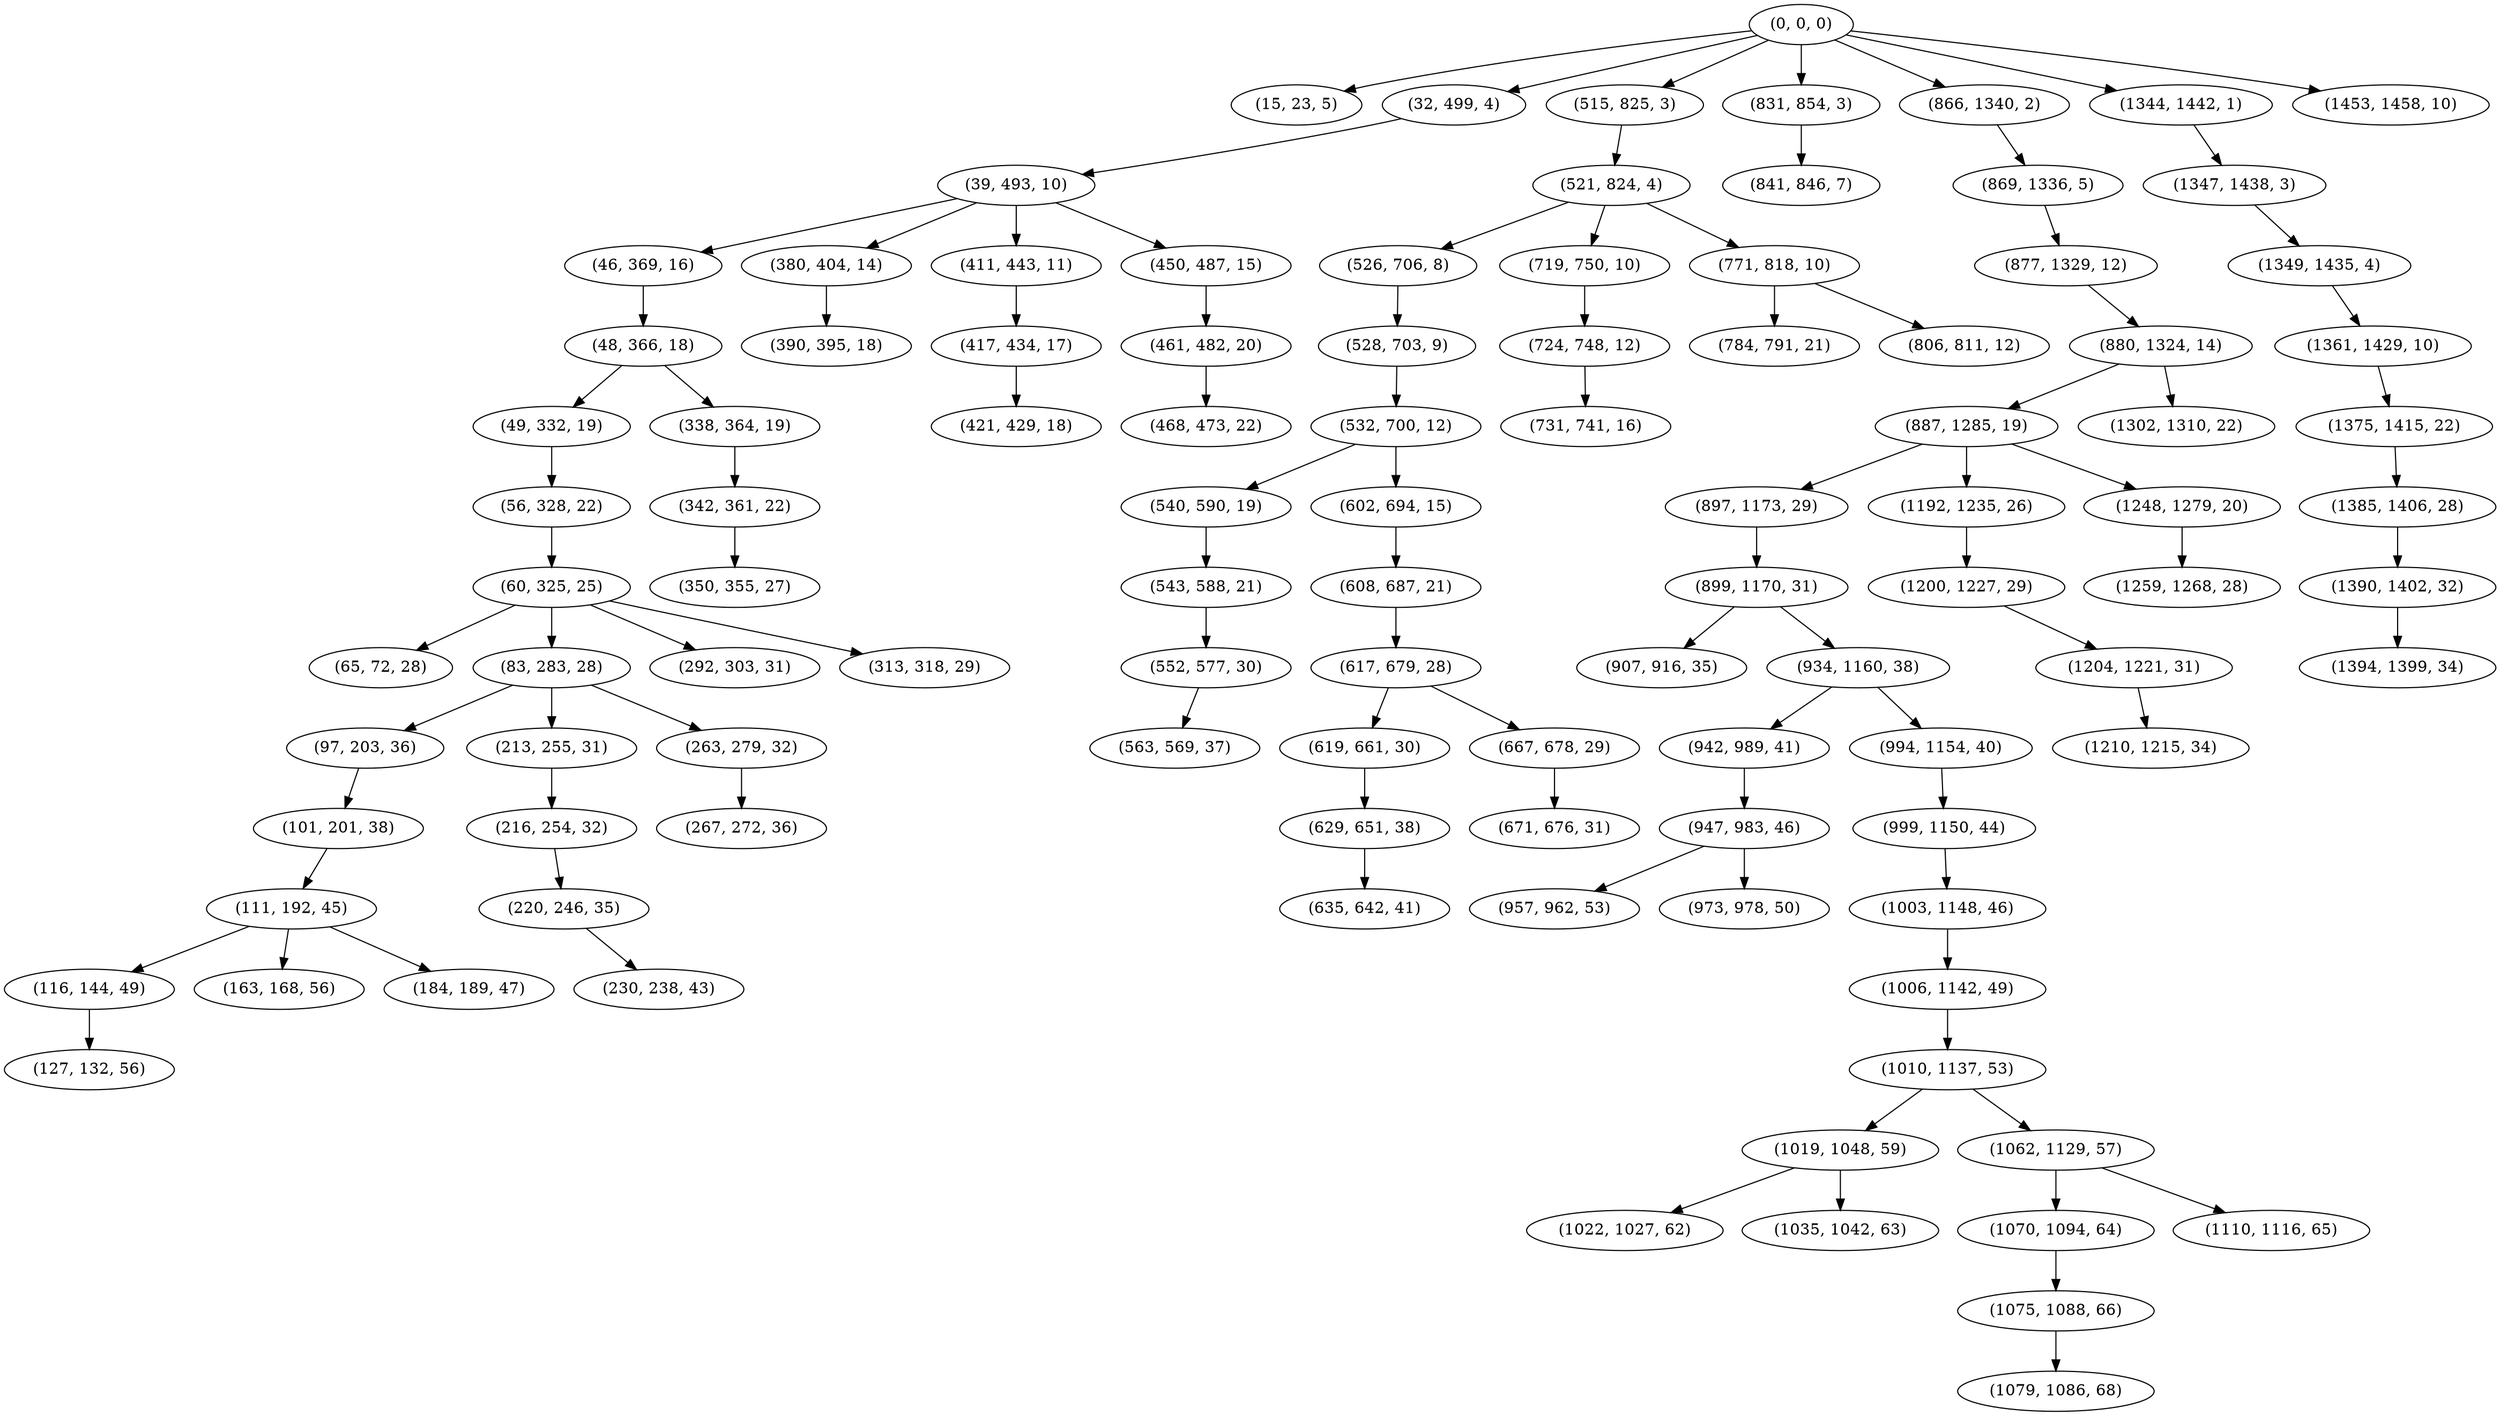 digraph tree {
    "(0, 0, 0)";
    "(15, 23, 5)";
    "(32, 499, 4)";
    "(39, 493, 10)";
    "(46, 369, 16)";
    "(48, 366, 18)";
    "(49, 332, 19)";
    "(56, 328, 22)";
    "(60, 325, 25)";
    "(65, 72, 28)";
    "(83, 283, 28)";
    "(97, 203, 36)";
    "(101, 201, 38)";
    "(111, 192, 45)";
    "(116, 144, 49)";
    "(127, 132, 56)";
    "(163, 168, 56)";
    "(184, 189, 47)";
    "(213, 255, 31)";
    "(216, 254, 32)";
    "(220, 246, 35)";
    "(230, 238, 43)";
    "(263, 279, 32)";
    "(267, 272, 36)";
    "(292, 303, 31)";
    "(313, 318, 29)";
    "(338, 364, 19)";
    "(342, 361, 22)";
    "(350, 355, 27)";
    "(380, 404, 14)";
    "(390, 395, 18)";
    "(411, 443, 11)";
    "(417, 434, 17)";
    "(421, 429, 18)";
    "(450, 487, 15)";
    "(461, 482, 20)";
    "(468, 473, 22)";
    "(515, 825, 3)";
    "(521, 824, 4)";
    "(526, 706, 8)";
    "(528, 703, 9)";
    "(532, 700, 12)";
    "(540, 590, 19)";
    "(543, 588, 21)";
    "(552, 577, 30)";
    "(563, 569, 37)";
    "(602, 694, 15)";
    "(608, 687, 21)";
    "(617, 679, 28)";
    "(619, 661, 30)";
    "(629, 651, 38)";
    "(635, 642, 41)";
    "(667, 678, 29)";
    "(671, 676, 31)";
    "(719, 750, 10)";
    "(724, 748, 12)";
    "(731, 741, 16)";
    "(771, 818, 10)";
    "(784, 791, 21)";
    "(806, 811, 12)";
    "(831, 854, 3)";
    "(841, 846, 7)";
    "(866, 1340, 2)";
    "(869, 1336, 5)";
    "(877, 1329, 12)";
    "(880, 1324, 14)";
    "(887, 1285, 19)";
    "(897, 1173, 29)";
    "(899, 1170, 31)";
    "(907, 916, 35)";
    "(934, 1160, 38)";
    "(942, 989, 41)";
    "(947, 983, 46)";
    "(957, 962, 53)";
    "(973, 978, 50)";
    "(994, 1154, 40)";
    "(999, 1150, 44)";
    "(1003, 1148, 46)";
    "(1006, 1142, 49)";
    "(1010, 1137, 53)";
    "(1019, 1048, 59)";
    "(1022, 1027, 62)";
    "(1035, 1042, 63)";
    "(1062, 1129, 57)";
    "(1070, 1094, 64)";
    "(1075, 1088, 66)";
    "(1079, 1086, 68)";
    "(1110, 1116, 65)";
    "(1192, 1235, 26)";
    "(1200, 1227, 29)";
    "(1204, 1221, 31)";
    "(1210, 1215, 34)";
    "(1248, 1279, 20)";
    "(1259, 1268, 28)";
    "(1302, 1310, 22)";
    "(1344, 1442, 1)";
    "(1347, 1438, 3)";
    "(1349, 1435, 4)";
    "(1361, 1429, 10)";
    "(1375, 1415, 22)";
    "(1385, 1406, 28)";
    "(1390, 1402, 32)";
    "(1394, 1399, 34)";
    "(1453, 1458, 10)";
    "(0, 0, 0)" -> "(15, 23, 5)";
    "(0, 0, 0)" -> "(32, 499, 4)";
    "(0, 0, 0)" -> "(515, 825, 3)";
    "(0, 0, 0)" -> "(831, 854, 3)";
    "(0, 0, 0)" -> "(866, 1340, 2)";
    "(0, 0, 0)" -> "(1344, 1442, 1)";
    "(0, 0, 0)" -> "(1453, 1458, 10)";
    "(32, 499, 4)" -> "(39, 493, 10)";
    "(39, 493, 10)" -> "(46, 369, 16)";
    "(39, 493, 10)" -> "(380, 404, 14)";
    "(39, 493, 10)" -> "(411, 443, 11)";
    "(39, 493, 10)" -> "(450, 487, 15)";
    "(46, 369, 16)" -> "(48, 366, 18)";
    "(48, 366, 18)" -> "(49, 332, 19)";
    "(48, 366, 18)" -> "(338, 364, 19)";
    "(49, 332, 19)" -> "(56, 328, 22)";
    "(56, 328, 22)" -> "(60, 325, 25)";
    "(60, 325, 25)" -> "(65, 72, 28)";
    "(60, 325, 25)" -> "(83, 283, 28)";
    "(60, 325, 25)" -> "(292, 303, 31)";
    "(60, 325, 25)" -> "(313, 318, 29)";
    "(83, 283, 28)" -> "(97, 203, 36)";
    "(83, 283, 28)" -> "(213, 255, 31)";
    "(83, 283, 28)" -> "(263, 279, 32)";
    "(97, 203, 36)" -> "(101, 201, 38)";
    "(101, 201, 38)" -> "(111, 192, 45)";
    "(111, 192, 45)" -> "(116, 144, 49)";
    "(111, 192, 45)" -> "(163, 168, 56)";
    "(111, 192, 45)" -> "(184, 189, 47)";
    "(116, 144, 49)" -> "(127, 132, 56)";
    "(213, 255, 31)" -> "(216, 254, 32)";
    "(216, 254, 32)" -> "(220, 246, 35)";
    "(220, 246, 35)" -> "(230, 238, 43)";
    "(263, 279, 32)" -> "(267, 272, 36)";
    "(338, 364, 19)" -> "(342, 361, 22)";
    "(342, 361, 22)" -> "(350, 355, 27)";
    "(380, 404, 14)" -> "(390, 395, 18)";
    "(411, 443, 11)" -> "(417, 434, 17)";
    "(417, 434, 17)" -> "(421, 429, 18)";
    "(450, 487, 15)" -> "(461, 482, 20)";
    "(461, 482, 20)" -> "(468, 473, 22)";
    "(515, 825, 3)" -> "(521, 824, 4)";
    "(521, 824, 4)" -> "(526, 706, 8)";
    "(521, 824, 4)" -> "(719, 750, 10)";
    "(521, 824, 4)" -> "(771, 818, 10)";
    "(526, 706, 8)" -> "(528, 703, 9)";
    "(528, 703, 9)" -> "(532, 700, 12)";
    "(532, 700, 12)" -> "(540, 590, 19)";
    "(532, 700, 12)" -> "(602, 694, 15)";
    "(540, 590, 19)" -> "(543, 588, 21)";
    "(543, 588, 21)" -> "(552, 577, 30)";
    "(552, 577, 30)" -> "(563, 569, 37)";
    "(602, 694, 15)" -> "(608, 687, 21)";
    "(608, 687, 21)" -> "(617, 679, 28)";
    "(617, 679, 28)" -> "(619, 661, 30)";
    "(617, 679, 28)" -> "(667, 678, 29)";
    "(619, 661, 30)" -> "(629, 651, 38)";
    "(629, 651, 38)" -> "(635, 642, 41)";
    "(667, 678, 29)" -> "(671, 676, 31)";
    "(719, 750, 10)" -> "(724, 748, 12)";
    "(724, 748, 12)" -> "(731, 741, 16)";
    "(771, 818, 10)" -> "(784, 791, 21)";
    "(771, 818, 10)" -> "(806, 811, 12)";
    "(831, 854, 3)" -> "(841, 846, 7)";
    "(866, 1340, 2)" -> "(869, 1336, 5)";
    "(869, 1336, 5)" -> "(877, 1329, 12)";
    "(877, 1329, 12)" -> "(880, 1324, 14)";
    "(880, 1324, 14)" -> "(887, 1285, 19)";
    "(880, 1324, 14)" -> "(1302, 1310, 22)";
    "(887, 1285, 19)" -> "(897, 1173, 29)";
    "(887, 1285, 19)" -> "(1192, 1235, 26)";
    "(887, 1285, 19)" -> "(1248, 1279, 20)";
    "(897, 1173, 29)" -> "(899, 1170, 31)";
    "(899, 1170, 31)" -> "(907, 916, 35)";
    "(899, 1170, 31)" -> "(934, 1160, 38)";
    "(934, 1160, 38)" -> "(942, 989, 41)";
    "(934, 1160, 38)" -> "(994, 1154, 40)";
    "(942, 989, 41)" -> "(947, 983, 46)";
    "(947, 983, 46)" -> "(957, 962, 53)";
    "(947, 983, 46)" -> "(973, 978, 50)";
    "(994, 1154, 40)" -> "(999, 1150, 44)";
    "(999, 1150, 44)" -> "(1003, 1148, 46)";
    "(1003, 1148, 46)" -> "(1006, 1142, 49)";
    "(1006, 1142, 49)" -> "(1010, 1137, 53)";
    "(1010, 1137, 53)" -> "(1019, 1048, 59)";
    "(1010, 1137, 53)" -> "(1062, 1129, 57)";
    "(1019, 1048, 59)" -> "(1022, 1027, 62)";
    "(1019, 1048, 59)" -> "(1035, 1042, 63)";
    "(1062, 1129, 57)" -> "(1070, 1094, 64)";
    "(1062, 1129, 57)" -> "(1110, 1116, 65)";
    "(1070, 1094, 64)" -> "(1075, 1088, 66)";
    "(1075, 1088, 66)" -> "(1079, 1086, 68)";
    "(1192, 1235, 26)" -> "(1200, 1227, 29)";
    "(1200, 1227, 29)" -> "(1204, 1221, 31)";
    "(1204, 1221, 31)" -> "(1210, 1215, 34)";
    "(1248, 1279, 20)" -> "(1259, 1268, 28)";
    "(1344, 1442, 1)" -> "(1347, 1438, 3)";
    "(1347, 1438, 3)" -> "(1349, 1435, 4)";
    "(1349, 1435, 4)" -> "(1361, 1429, 10)";
    "(1361, 1429, 10)" -> "(1375, 1415, 22)";
    "(1375, 1415, 22)" -> "(1385, 1406, 28)";
    "(1385, 1406, 28)" -> "(1390, 1402, 32)";
    "(1390, 1402, 32)" -> "(1394, 1399, 34)";
}
